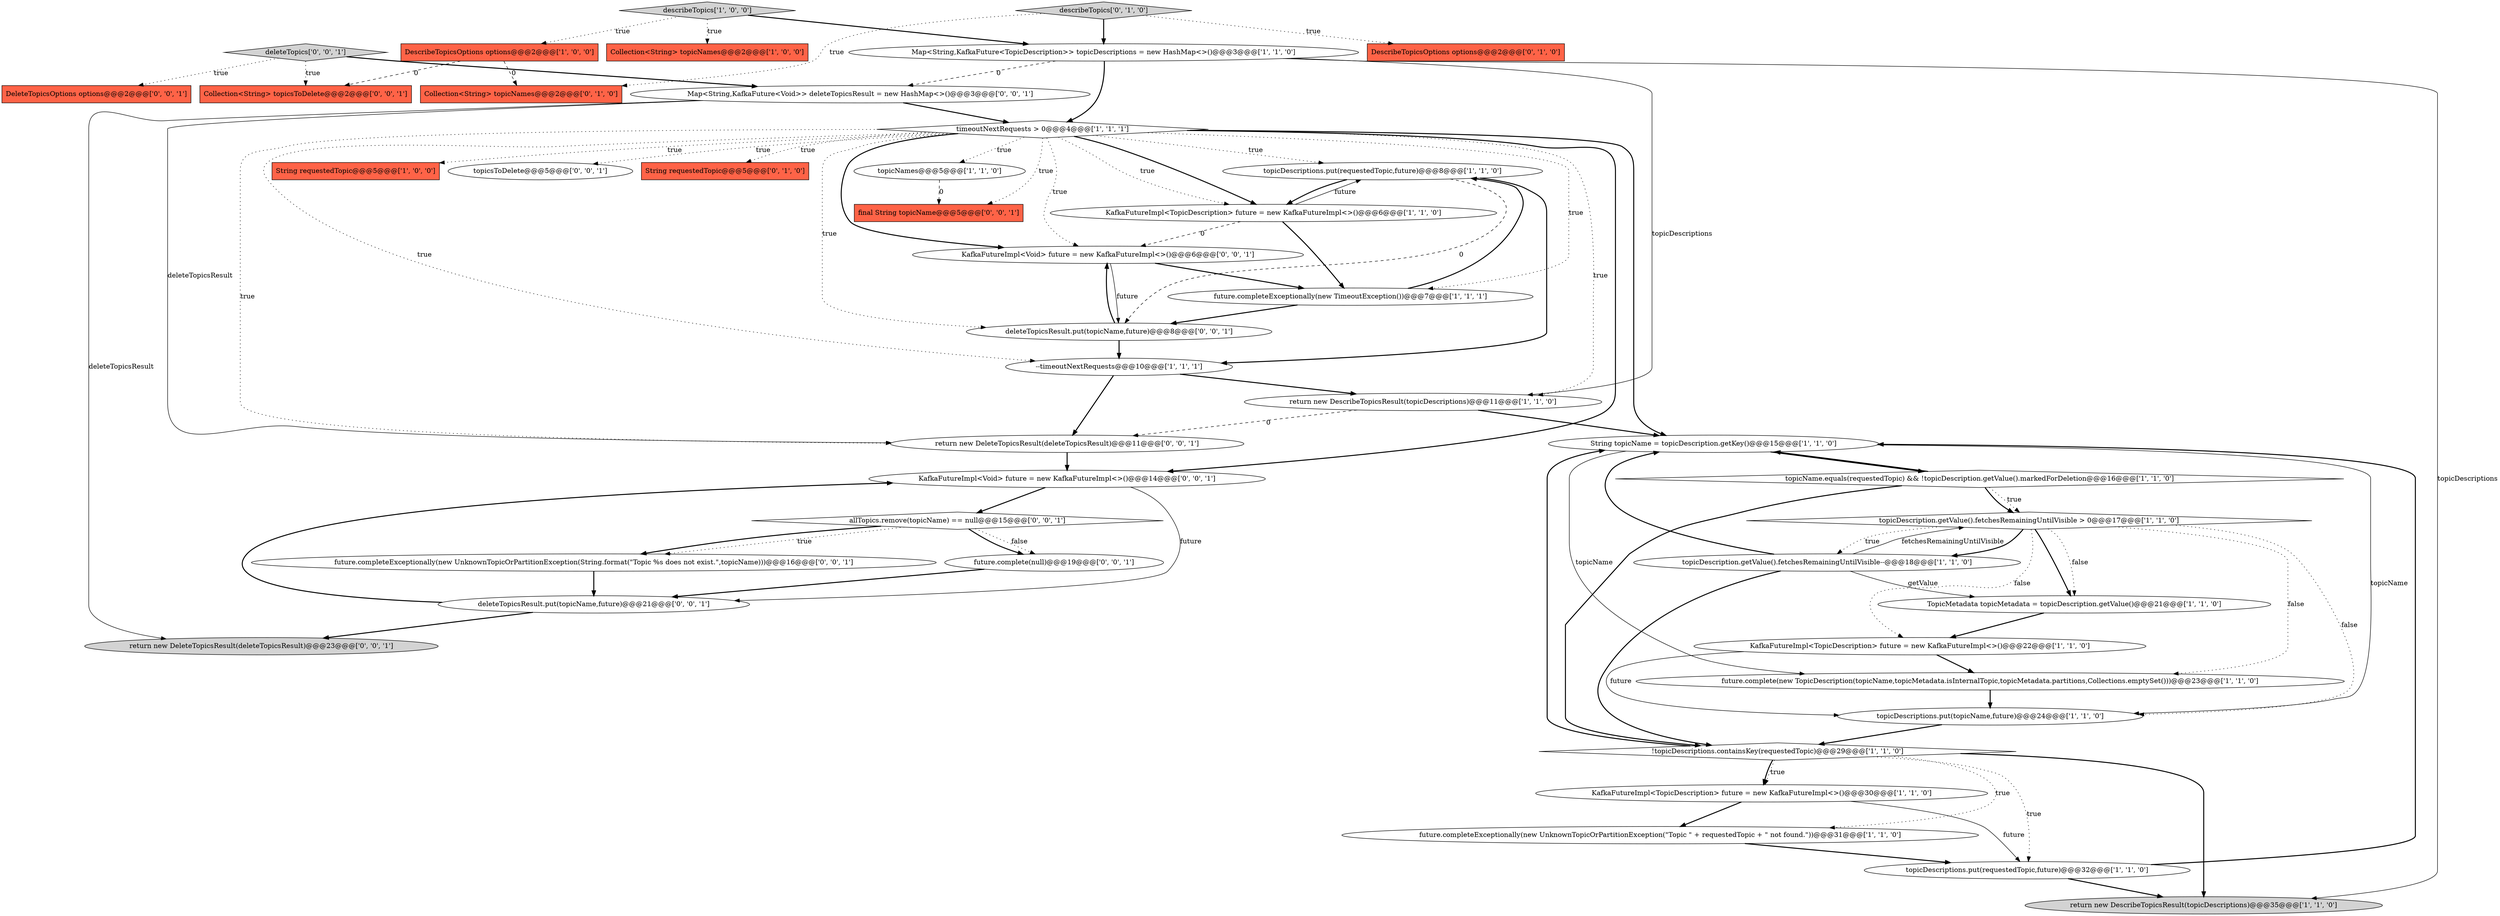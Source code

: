 digraph {
13 [style = filled, label = "topicNames@@@5@@@['1', '1', '0']", fillcolor = white, shape = ellipse image = "AAA0AAABBB1BBB"];
34 [style = filled, label = "Map<String,KafkaFuture<Void>> deleteTopicsResult = new HashMap<>()@@@3@@@['0', '0', '1']", fillcolor = white, shape = ellipse image = "AAA0AAABBB3BBB"];
11 [style = filled, label = "topicDescription.getValue().fetchesRemainingUntilVisible--@@@18@@@['1', '1', '0']", fillcolor = white, shape = ellipse image = "AAA0AAABBB1BBB"];
39 [style = filled, label = "future.complete(null)@@@19@@@['0', '0', '1']", fillcolor = white, shape = ellipse image = "AAA0AAABBB3BBB"];
33 [style = filled, label = "return new DeleteTopicsResult(deleteTopicsResult)@@@23@@@['0', '0', '1']", fillcolor = lightgray, shape = ellipse image = "AAA0AAABBB3BBB"];
30 [style = filled, label = "allTopics.remove(topicName) == null@@@15@@@['0', '0', '1']", fillcolor = white, shape = diamond image = "AAA0AAABBB3BBB"];
27 [style = filled, label = "Collection<String> topicNames@@@2@@@['0', '1', '0']", fillcolor = tomato, shape = box image = "AAA1AAABBB2BBB"];
35 [style = filled, label = "topicsToDelete@@@5@@@['0', '0', '1']", fillcolor = white, shape = ellipse image = "AAA0AAABBB3BBB"];
43 [style = filled, label = "deleteTopics['0', '0', '1']", fillcolor = lightgray, shape = diamond image = "AAA0AAABBB3BBB"];
14 [style = filled, label = "KafkaFutureImpl<TopicDescription> future = new KafkaFutureImpl<>()@@@30@@@['1', '1', '0']", fillcolor = white, shape = ellipse image = "AAA0AAABBB1BBB"];
25 [style = filled, label = "DescribeTopicsOptions options@@@2@@@['0', '1', '0']", fillcolor = tomato, shape = box image = "AAA0AAABBB2BBB"];
26 [style = filled, label = "String requestedTopic@@@5@@@['0', '1', '0']", fillcolor = tomato, shape = box image = "AAA0AAABBB2BBB"];
32 [style = filled, label = "deleteTopicsResult.put(topicName,future)@@@21@@@['0', '0', '1']", fillcolor = white, shape = ellipse image = "AAA0AAABBB3BBB"];
38 [style = filled, label = "DeleteTopicsOptions options@@@2@@@['0', '0', '1']", fillcolor = tomato, shape = box image = "AAA0AAABBB3BBB"];
28 [style = filled, label = "describeTopics['0', '1', '0']", fillcolor = lightgray, shape = diamond image = "AAA0AAABBB2BBB"];
3 [style = filled, label = "Map<String,KafkaFuture<TopicDescription>> topicDescriptions = new HashMap<>()@@@3@@@['1', '1', '0']", fillcolor = white, shape = ellipse image = "AAA0AAABBB1BBB"];
10 [style = filled, label = "return new DescribeTopicsResult(topicDescriptions)@@@11@@@['1', '1', '0']", fillcolor = white, shape = ellipse image = "AAA0AAABBB1BBB"];
0 [style = filled, label = "String requestedTopic@@@5@@@['1', '0', '0']", fillcolor = tomato, shape = box image = "AAA0AAABBB1BBB"];
40 [style = filled, label = "final String topicName@@@5@@@['0', '0', '1']", fillcolor = tomato, shape = box image = "AAA0AAABBB3BBB"];
7 [style = filled, label = "future.completeExceptionally(new UnknownTopicOrPartitionException(\"Topic \" + requestedTopic + \" not found.\"))@@@31@@@['1', '1', '0']", fillcolor = white, shape = ellipse image = "AAA0AAABBB1BBB"];
8 [style = filled, label = "KafkaFutureImpl<TopicDescription> future = new KafkaFutureImpl<>()@@@22@@@['1', '1', '0']", fillcolor = white, shape = ellipse image = "AAA0AAABBB1BBB"];
18 [style = filled, label = "describeTopics['1', '0', '0']", fillcolor = lightgray, shape = diamond image = "AAA0AAABBB1BBB"];
20 [style = filled, label = "topicDescriptions.put(requestedTopic,future)@@@8@@@['1', '1', '0']", fillcolor = white, shape = ellipse image = "AAA0AAABBB1BBB"];
1 [style = filled, label = "TopicMetadata topicMetadata = topicDescription.getValue()@@@21@@@['1', '1', '0']", fillcolor = white, shape = ellipse image = "AAA0AAABBB1BBB"];
41 [style = filled, label = "Collection<String> topicsToDelete@@@2@@@['0', '0', '1']", fillcolor = tomato, shape = box image = "AAA0AAABBB3BBB"];
23 [style = filled, label = "topicDescriptions.put(topicName,future)@@@24@@@['1', '1', '0']", fillcolor = white, shape = ellipse image = "AAA0AAABBB1BBB"];
42 [style = filled, label = "return new DeleteTopicsResult(deleteTopicsResult)@@@11@@@['0', '0', '1']", fillcolor = white, shape = ellipse image = "AAA0AAABBB3BBB"];
21 [style = filled, label = "future.complete(new TopicDescription(topicName,topicMetadata.isInternalTopic,topicMetadata.partitions,Collections.emptySet()))@@@23@@@['1', '1', '0']", fillcolor = white, shape = ellipse image = "AAA0AAABBB1BBB"];
12 [style = filled, label = "topicName.equals(requestedTopic) && !topicDescription.getValue().markedForDeletion@@@16@@@['1', '1', '0']", fillcolor = white, shape = diamond image = "AAA0AAABBB1BBB"];
17 [style = filled, label = "future.completeExceptionally(new TimeoutException())@@@7@@@['1', '1', '1']", fillcolor = white, shape = ellipse image = "AAA0AAABBB1BBB"];
19 [style = filled, label = "!topicDescriptions.containsKey(requestedTopic)@@@29@@@['1', '1', '0']", fillcolor = white, shape = diamond image = "AAA0AAABBB1BBB"];
9 [style = filled, label = "topicDescriptions.put(requestedTopic,future)@@@32@@@['1', '1', '0']", fillcolor = white, shape = ellipse image = "AAA0AAABBB1BBB"];
37 [style = filled, label = "future.completeExceptionally(new UnknownTopicOrPartitionException(String.format(\"Topic %s does not exist.\",topicName)))@@@16@@@['0', '0', '1']", fillcolor = white, shape = ellipse image = "AAA0AAABBB3BBB"];
2 [style = filled, label = "KafkaFutureImpl<TopicDescription> future = new KafkaFutureImpl<>()@@@6@@@['1', '1', '0']", fillcolor = white, shape = ellipse image = "AAA0AAABBB1BBB"];
6 [style = filled, label = "--timeoutNextRequests@@@10@@@['1', '1', '1']", fillcolor = white, shape = ellipse image = "AAA0AAABBB1BBB"];
24 [style = filled, label = "String topicName = topicDescription.getKey()@@@15@@@['1', '1', '0']", fillcolor = white, shape = ellipse image = "AAA0AAABBB1BBB"];
36 [style = filled, label = "deleteTopicsResult.put(topicName,future)@@@8@@@['0', '0', '1']", fillcolor = white, shape = ellipse image = "AAA0AAABBB3BBB"];
22 [style = filled, label = "DescribeTopicsOptions options@@@2@@@['1', '0', '0']", fillcolor = tomato, shape = box image = "AAA1AAABBB1BBB"];
16 [style = filled, label = "topicDescription.getValue().fetchesRemainingUntilVisible > 0@@@17@@@['1', '1', '0']", fillcolor = white, shape = diamond image = "AAA0AAABBB1BBB"];
29 [style = filled, label = "KafkaFutureImpl<Void> future = new KafkaFutureImpl<>()@@@6@@@['0', '0', '1']", fillcolor = white, shape = ellipse image = "AAA0AAABBB3BBB"];
4 [style = filled, label = "timeoutNextRequests > 0@@@4@@@['1', '1', '1']", fillcolor = white, shape = diamond image = "AAA0AAABBB1BBB"];
15 [style = filled, label = "Collection<String> topicNames@@@2@@@['1', '0', '0']", fillcolor = tomato, shape = box image = "AAA0AAABBB1BBB"];
5 [style = filled, label = "return new DescribeTopicsResult(topicDescriptions)@@@35@@@['1', '1', '0']", fillcolor = lightgray, shape = ellipse image = "AAA0AAABBB1BBB"];
31 [style = filled, label = "KafkaFutureImpl<Void> future = new KafkaFutureImpl<>()@@@14@@@['0', '0', '1']", fillcolor = white, shape = ellipse image = "AAA0AAABBB3BBB"];
34->42 [style = solid, label="deleteTopicsResult"];
18->3 [style = bold, label=""];
36->29 [style = bold, label=""];
10->24 [style = bold, label=""];
28->25 [style = dotted, label="true"];
18->15 [style = dotted, label="true"];
11->1 [style = solid, label="getValue"];
16->23 [style = dotted, label="false"];
8->23 [style = solid, label="future"];
3->4 [style = bold, label=""];
24->21 [style = solid, label="topicName"];
14->9 [style = solid, label="future"];
14->7 [style = bold, label=""];
19->24 [style = bold, label=""];
7->9 [style = bold, label=""];
19->5 [style = bold, label=""];
17->36 [style = bold, label=""];
30->39 [style = dotted, label="false"];
31->30 [style = bold, label=""];
4->42 [style = dotted, label="true"];
9->5 [style = bold, label=""];
37->32 [style = bold, label=""];
4->36 [style = dotted, label="true"];
28->3 [style = bold, label=""];
28->27 [style = dotted, label="true"];
4->17 [style = dotted, label="true"];
9->24 [style = bold, label=""];
22->41 [style = dashed, label="0"];
17->20 [style = bold, label=""];
36->6 [style = bold, label=""];
16->21 [style = dotted, label="false"];
4->0 [style = dotted, label="true"];
4->35 [style = dotted, label="true"];
42->31 [style = bold, label=""];
4->2 [style = bold, label=""];
13->40 [style = dashed, label="0"];
4->13 [style = dotted, label="true"];
3->10 [style = solid, label="topicDescriptions"];
3->34 [style = dashed, label="0"];
3->5 [style = solid, label="topicDescriptions"];
19->9 [style = dotted, label="true"];
31->32 [style = solid, label="future"];
16->11 [style = dotted, label="true"];
43->34 [style = bold, label=""];
32->31 [style = bold, label=""];
4->2 [style = dotted, label="true"];
4->26 [style = dotted, label="true"];
21->23 [style = bold, label=""];
2->17 [style = bold, label=""];
43->38 [style = dotted, label="true"];
24->12 [style = bold, label=""];
29->17 [style = bold, label=""];
4->24 [style = bold, label=""];
1->8 [style = bold, label=""];
4->10 [style = dotted, label="true"];
2->20 [style = solid, label="future"];
6->42 [style = bold, label=""];
4->29 [style = bold, label=""];
22->27 [style = dashed, label="0"];
19->7 [style = dotted, label="true"];
12->24 [style = bold, label=""];
11->24 [style = bold, label=""];
11->16 [style = solid, label="fetchesRemainingUntilVisible"];
32->33 [style = bold, label=""];
4->29 [style = dotted, label="true"];
4->31 [style = bold, label=""];
16->1 [style = dotted, label="false"];
19->14 [style = bold, label=""];
16->1 [style = bold, label=""];
2->29 [style = dashed, label="0"];
23->19 [style = bold, label=""];
6->10 [style = bold, label=""];
39->32 [style = bold, label=""];
29->36 [style = solid, label="future"];
30->37 [style = dotted, label="true"];
16->8 [style = dotted, label="false"];
18->22 [style = dotted, label="true"];
4->6 [style = dotted, label="true"];
19->14 [style = dotted, label="true"];
16->11 [style = bold, label=""];
4->40 [style = dotted, label="true"];
4->20 [style = dotted, label="true"];
12->16 [style = bold, label=""];
20->6 [style = bold, label=""];
30->37 [style = bold, label=""];
11->19 [style = bold, label=""];
10->42 [style = dashed, label="0"];
20->2 [style = bold, label=""];
12->16 [style = dotted, label="true"];
20->36 [style = dashed, label="0"];
43->41 [style = dotted, label="true"];
8->21 [style = bold, label=""];
34->4 [style = bold, label=""];
30->39 [style = bold, label=""];
24->23 [style = solid, label="topicName"];
12->19 [style = bold, label=""];
34->33 [style = solid, label="deleteTopicsResult"];
}
